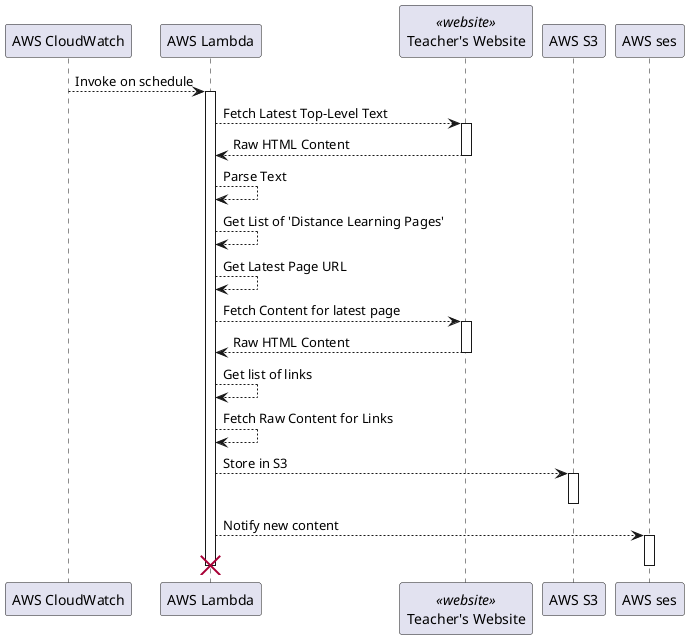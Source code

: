 @startuml Distance Learning Parser

participant "AWS CloudWatch" as cloudwatch
participant "AWS Lambda" as lambda
participant "Teacher's Website" as teach << website >>
participant "AWS S3" as s3
participant "AWS ses" as ses

cloudwatch --> lambda ++: Invoke on schedule
lambda --> teach ++: Fetch Latest Top-Level Text
teach --> lambda --: Raw HTML Content
lambda --> lambda: Parse Text
lambda --> lambda: Get List of 'Distance Learning Pages'
lambda --> lambda: Get Latest Page URL
lambda --> teach ++: Fetch Content for latest page
teach --> lambda --: Raw HTML Content
lambda --> lambda: Get list of links
lambda --> lambda: Fetch Raw Content for Links
lambda --> s3 ++: Store in S3
deactivate s3
lambda --> ses ++: Notify new content
deactivate ses
destroy lambda

@enduml